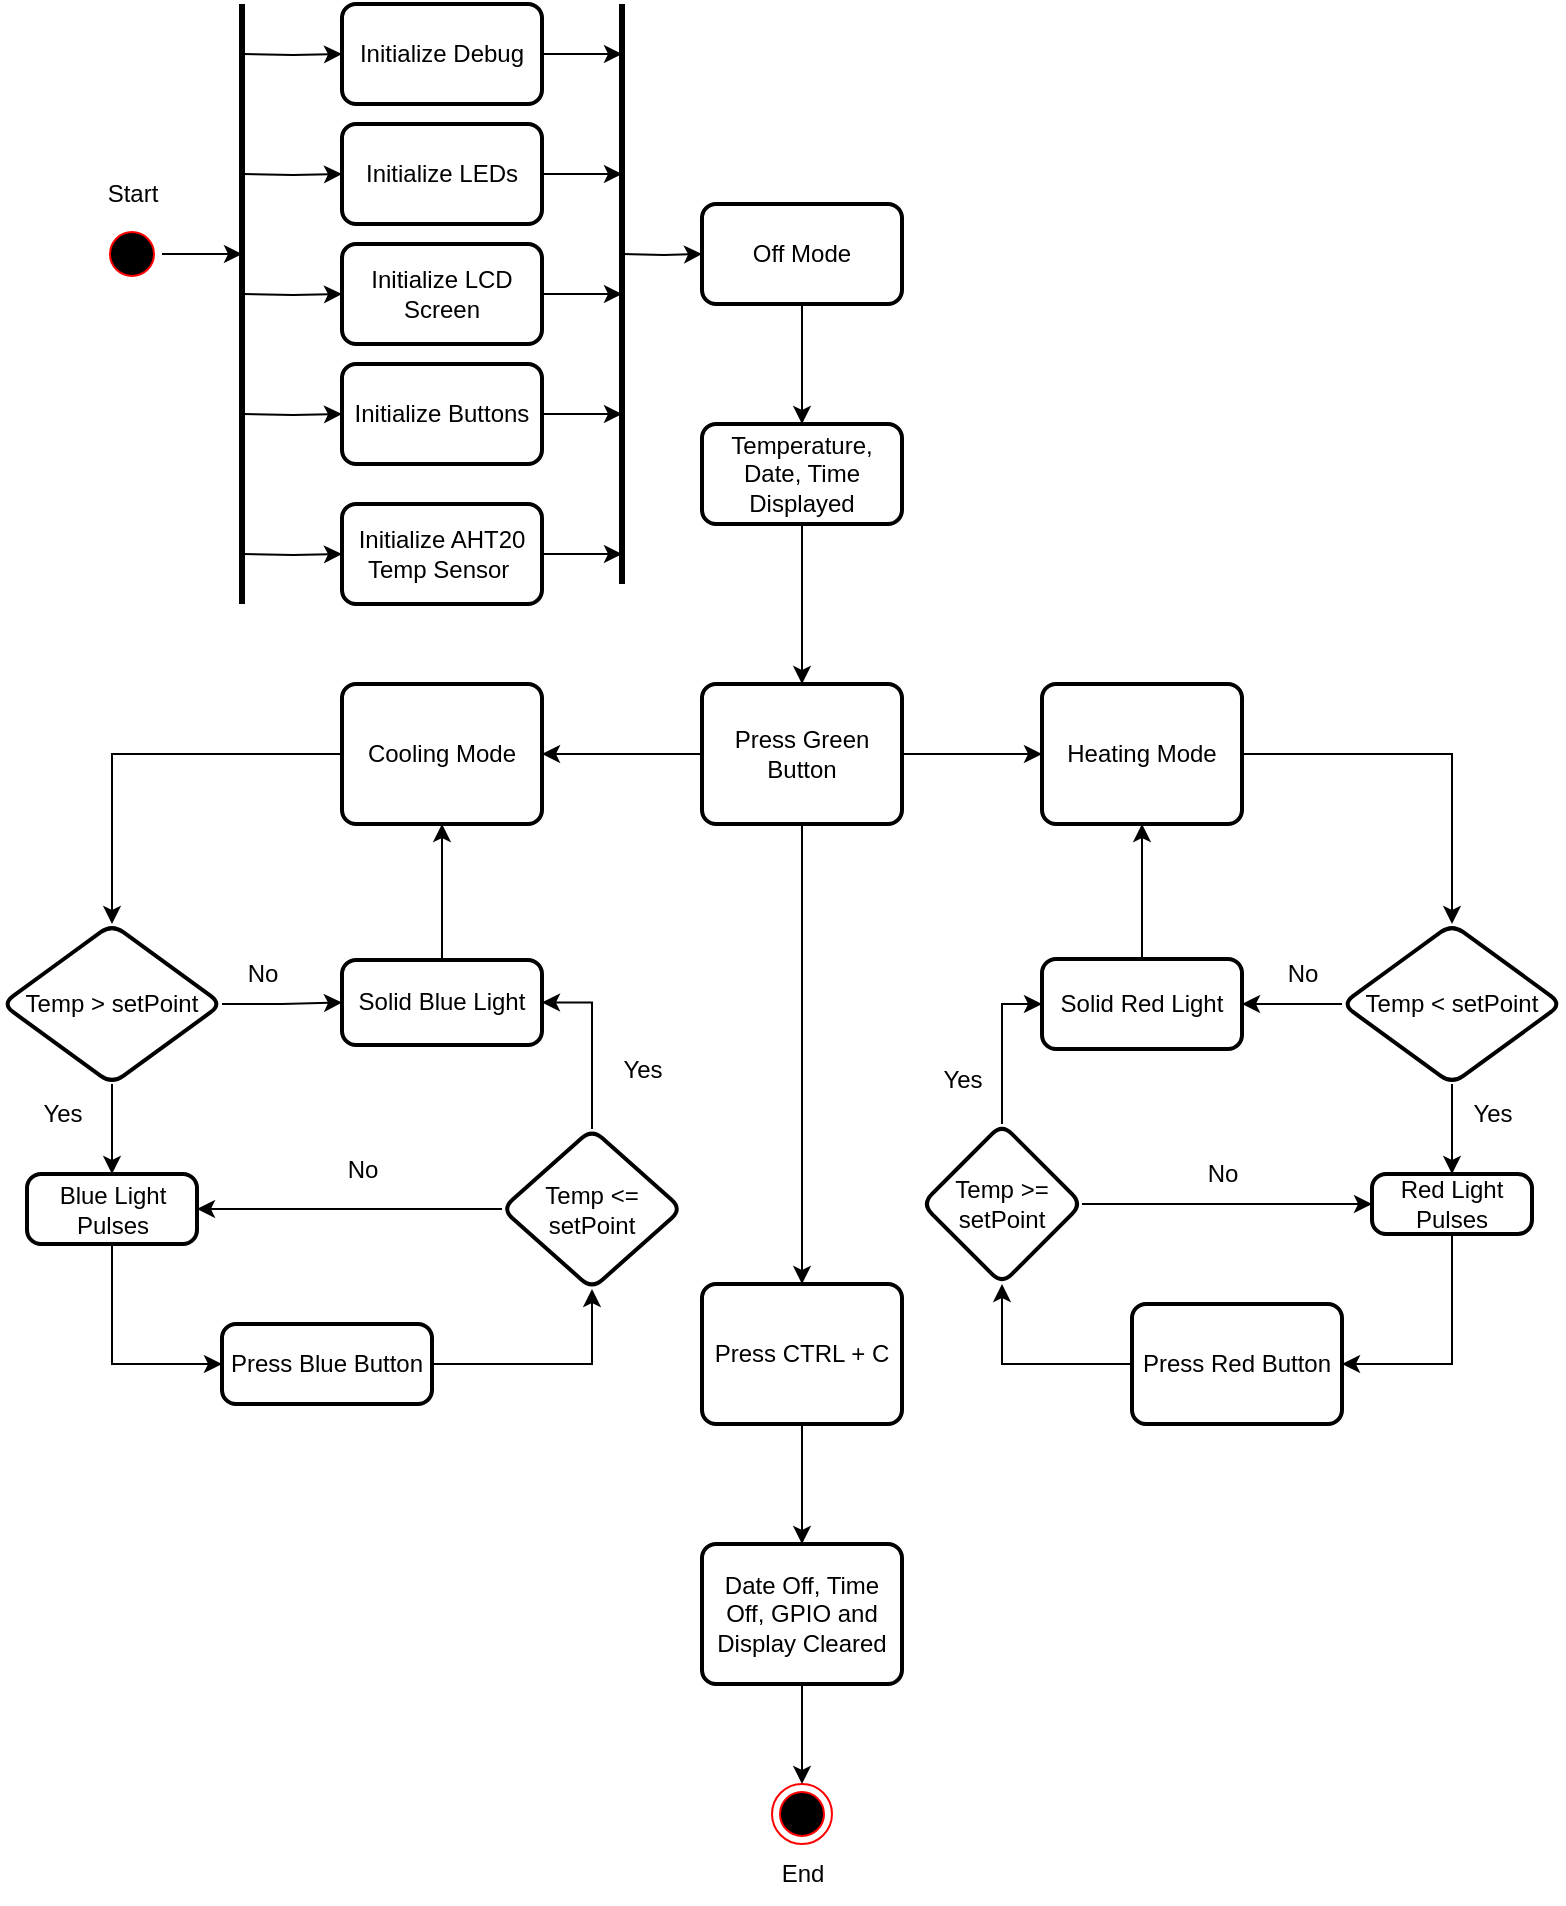 <mxfile version="26.2.13">
  <diagram name="Page-1" id="fICI4fJiQkUT-mbKf9id">
    <mxGraphModel dx="1491" dy="863" grid="1" gridSize="10" guides="1" tooltips="1" connect="1" arrows="1" fold="1" page="1" pageScale="1" pageWidth="850" pageHeight="1100" math="0" shadow="0">
      <root>
        <mxCell id="0" />
        <mxCell id="1" parent="0" />
        <mxCell id="l8959F-GNtHxCQy_hxnM-6" style="edgeStyle=orthogonalEdgeStyle;rounded=0;orthogonalLoop=1;jettySize=auto;html=1;" edge="1" parent="1" source="HPUV0rNFbqQ9U2Gf1spm-4">
          <mxGeometry relative="1" as="geometry">
            <mxPoint x="150" y="155" as="targetPoint" />
          </mxGeometry>
        </mxCell>
        <mxCell id="HPUV0rNFbqQ9U2Gf1spm-4" value="" style="ellipse;html=1;shape=startState;fillColor=#000000;strokeColor=#ff0000;" parent="1" vertex="1">
          <mxGeometry x="80" y="140" width="30" height="30" as="geometry" />
        </mxCell>
        <mxCell id="l8959F-GNtHxCQy_hxnM-36" style="edgeStyle=orthogonalEdgeStyle;rounded=0;orthogonalLoop=1;jettySize=auto;html=1;" edge="1" parent="1" target="HPUV0rNFbqQ9U2Gf1spm-8">
          <mxGeometry relative="1" as="geometry">
            <mxPoint x="150" y="55" as="sourcePoint" />
          </mxGeometry>
        </mxCell>
        <mxCell id="l8959F-GNtHxCQy_hxnM-41" style="edgeStyle=orthogonalEdgeStyle;rounded=0;orthogonalLoop=1;jettySize=auto;html=1;" edge="1" parent="1" source="HPUV0rNFbqQ9U2Gf1spm-8">
          <mxGeometry relative="1" as="geometry">
            <mxPoint x="340" y="55" as="targetPoint" />
          </mxGeometry>
        </mxCell>
        <mxCell id="HPUV0rNFbqQ9U2Gf1spm-8" value="Initialize Debug" style="rounded=1;whiteSpace=wrap;html=1;absoluteArcSize=1;arcSize=14;strokeWidth=2;" parent="1" vertex="1">
          <mxGeometry x="200" y="30" width="100" height="50" as="geometry" />
        </mxCell>
        <mxCell id="HPUV0rNFbqQ9U2Gf1spm-40" value="" style="ellipse;html=1;shape=endState;fillColor=#000000;strokeColor=#ff0000;" parent="1" vertex="1">
          <mxGeometry x="415" y="920" width="30" height="30" as="geometry" />
        </mxCell>
        <mxCell id="HPUV0rNFbqQ9U2Gf1spm-42" value="End" style="text;html=1;align=center;verticalAlign=middle;resizable=0;points=[];autosize=1;strokeColor=none;fillColor=none;" parent="1" vertex="1">
          <mxGeometry x="410" y="950" width="40" height="30" as="geometry" />
        </mxCell>
        <mxCell id="HPUV0rNFbqQ9U2Gf1spm-43" value="Start" style="text;html=1;align=center;verticalAlign=middle;resizable=0;points=[];autosize=1;strokeColor=none;fillColor=none;" parent="1" vertex="1">
          <mxGeometry x="70" y="110" width="50" height="30" as="geometry" />
        </mxCell>
        <mxCell id="l8959F-GNtHxCQy_hxnM-37" style="edgeStyle=orthogonalEdgeStyle;rounded=0;orthogonalLoop=1;jettySize=auto;html=1;" edge="1" parent="1" target="l8959F-GNtHxCQy_hxnM-1">
          <mxGeometry relative="1" as="geometry">
            <mxPoint x="150" y="115" as="sourcePoint" />
          </mxGeometry>
        </mxCell>
        <mxCell id="l8959F-GNtHxCQy_hxnM-42" style="edgeStyle=orthogonalEdgeStyle;rounded=0;orthogonalLoop=1;jettySize=auto;html=1;" edge="1" parent="1" source="l8959F-GNtHxCQy_hxnM-1">
          <mxGeometry relative="1" as="geometry">
            <mxPoint x="340" y="115" as="targetPoint" />
          </mxGeometry>
        </mxCell>
        <mxCell id="l8959F-GNtHxCQy_hxnM-1" value="Initialize LEDs" style="rounded=1;whiteSpace=wrap;html=1;absoluteArcSize=1;arcSize=14;strokeWidth=2;" vertex="1" parent="1">
          <mxGeometry x="200" y="90" width="100" height="50" as="geometry" />
        </mxCell>
        <mxCell id="l8959F-GNtHxCQy_hxnM-38" style="edgeStyle=orthogonalEdgeStyle;rounded=0;orthogonalLoop=1;jettySize=auto;html=1;exitX=0;exitY=0.5;exitDx=0;exitDy=0;entryX=0;entryY=0.5;entryDx=0;entryDy=0;" edge="1" parent="1" target="l8959F-GNtHxCQy_hxnM-2">
          <mxGeometry relative="1" as="geometry">
            <mxPoint x="150" y="175" as="sourcePoint" />
          </mxGeometry>
        </mxCell>
        <mxCell id="l8959F-GNtHxCQy_hxnM-43" style="edgeStyle=orthogonalEdgeStyle;rounded=0;orthogonalLoop=1;jettySize=auto;html=1;" edge="1" parent="1" source="l8959F-GNtHxCQy_hxnM-2">
          <mxGeometry relative="1" as="geometry">
            <mxPoint x="340" y="175" as="targetPoint" />
          </mxGeometry>
        </mxCell>
        <mxCell id="l8959F-GNtHxCQy_hxnM-2" value="Initialize LCD Screen" style="rounded=1;whiteSpace=wrap;html=1;absoluteArcSize=1;arcSize=14;strokeWidth=2;" vertex="1" parent="1">
          <mxGeometry x="200" y="150" width="100" height="50" as="geometry" />
        </mxCell>
        <mxCell id="l8959F-GNtHxCQy_hxnM-39" style="edgeStyle=orthogonalEdgeStyle;rounded=0;orthogonalLoop=1;jettySize=auto;html=1;" edge="1" parent="1" target="l8959F-GNtHxCQy_hxnM-3">
          <mxGeometry relative="1" as="geometry">
            <mxPoint x="150" y="235" as="sourcePoint" />
          </mxGeometry>
        </mxCell>
        <mxCell id="l8959F-GNtHxCQy_hxnM-44" style="edgeStyle=orthogonalEdgeStyle;rounded=0;orthogonalLoop=1;jettySize=auto;html=1;" edge="1" parent="1" source="l8959F-GNtHxCQy_hxnM-3">
          <mxGeometry relative="1" as="geometry">
            <mxPoint x="340" y="235" as="targetPoint" />
          </mxGeometry>
        </mxCell>
        <mxCell id="l8959F-GNtHxCQy_hxnM-3" value="Initialize Buttons" style="rounded=1;whiteSpace=wrap;html=1;absoluteArcSize=1;arcSize=14;strokeWidth=2;" vertex="1" parent="1">
          <mxGeometry x="200" y="210" width="100" height="50" as="geometry" />
        </mxCell>
        <mxCell id="l8959F-GNtHxCQy_hxnM-4" value="" style="endArrow=none;html=1;rounded=0;strokeWidth=3;" edge="1" parent="1">
          <mxGeometry width="50" height="50" relative="1" as="geometry">
            <mxPoint x="150" y="330" as="sourcePoint" />
            <mxPoint x="150" y="30" as="targetPoint" />
          </mxGeometry>
        </mxCell>
        <mxCell id="l8959F-GNtHxCQy_hxnM-21" style="edgeStyle=orthogonalEdgeStyle;rounded=0;orthogonalLoop=1;jettySize=auto;html=1;" edge="1" parent="1" target="l8959F-GNtHxCQy_hxnM-12">
          <mxGeometry relative="1" as="geometry">
            <mxPoint x="340" y="155" as="sourcePoint" />
          </mxGeometry>
        </mxCell>
        <mxCell id="l8959F-GNtHxCQy_hxnM-111" value="" style="edgeStyle=orthogonalEdgeStyle;rounded=0;orthogonalLoop=1;jettySize=auto;html=1;" edge="1" parent="1" source="l8959F-GNtHxCQy_hxnM-12" target="l8959F-GNtHxCQy_hxnM-110">
          <mxGeometry relative="1" as="geometry" />
        </mxCell>
        <mxCell id="l8959F-GNtHxCQy_hxnM-12" value="Off Mode" style="rounded=1;whiteSpace=wrap;html=1;absoluteArcSize=1;arcSize=14;strokeWidth=2;" vertex="1" parent="1">
          <mxGeometry x="380" y="130" width="100" height="50" as="geometry" />
        </mxCell>
        <mxCell id="l8959F-GNtHxCQy_hxnM-20" value="" style="endArrow=none;html=1;rounded=0;strokeWidth=3;" edge="1" parent="1">
          <mxGeometry width="50" height="50" relative="1" as="geometry">
            <mxPoint x="340" y="320" as="sourcePoint" />
            <mxPoint x="340" y="30" as="targetPoint" />
          </mxGeometry>
        </mxCell>
        <mxCell id="l8959F-GNtHxCQy_hxnM-30" value="" style="edgeStyle=orthogonalEdgeStyle;rounded=0;orthogonalLoop=1;jettySize=auto;html=1;entryX=0;entryY=0.5;entryDx=0;entryDy=0;" edge="1" parent="1" source="l8959F-GNtHxCQy_hxnM-26" target="l8959F-GNtHxCQy_hxnM-29">
          <mxGeometry relative="1" as="geometry">
            <Array as="points" />
          </mxGeometry>
        </mxCell>
        <mxCell id="l8959F-GNtHxCQy_hxnM-83" value="" style="edgeStyle=orthogonalEdgeStyle;rounded=0;orthogonalLoop=1;jettySize=auto;html=1;" edge="1" parent="1" source="l8959F-GNtHxCQy_hxnM-26" target="l8959F-GNtHxCQy_hxnM-82">
          <mxGeometry relative="1" as="geometry" />
        </mxCell>
        <mxCell id="l8959F-GNtHxCQy_hxnM-106" value="" style="edgeStyle=orthogonalEdgeStyle;rounded=0;orthogonalLoop=1;jettySize=auto;html=1;" edge="1" parent="1" source="l8959F-GNtHxCQy_hxnM-26" target="l8959F-GNtHxCQy_hxnM-105">
          <mxGeometry relative="1" as="geometry" />
        </mxCell>
        <mxCell id="l8959F-GNtHxCQy_hxnM-26" value="Press Green Button" style="rounded=1;whiteSpace=wrap;html=1;absoluteArcSize=1;arcSize=14;strokeWidth=2;" vertex="1" parent="1">
          <mxGeometry x="380" y="370" width="100" height="70" as="geometry" />
        </mxCell>
        <mxCell id="l8959F-GNtHxCQy_hxnM-47" value="" style="edgeStyle=orthogonalEdgeStyle;rounded=0;orthogonalLoop=1;jettySize=auto;html=1;" edge="1" parent="1" source="l8959F-GNtHxCQy_hxnM-29" target="l8959F-GNtHxCQy_hxnM-46">
          <mxGeometry relative="1" as="geometry" />
        </mxCell>
        <mxCell id="l8959F-GNtHxCQy_hxnM-29" value="Heating Mode" style="rounded=1;whiteSpace=wrap;html=1;absoluteArcSize=1;arcSize=14;strokeWidth=2;" vertex="1" parent="1">
          <mxGeometry x="550" y="370" width="100" height="70" as="geometry" />
        </mxCell>
        <mxCell id="l8959F-GNtHxCQy_hxnM-40" style="edgeStyle=orthogonalEdgeStyle;rounded=0;orthogonalLoop=1;jettySize=auto;html=1;" edge="1" parent="1" target="l8959F-GNtHxCQy_hxnM-34">
          <mxGeometry relative="1" as="geometry">
            <mxPoint x="150" y="305" as="sourcePoint" />
          </mxGeometry>
        </mxCell>
        <mxCell id="l8959F-GNtHxCQy_hxnM-45" style="edgeStyle=orthogonalEdgeStyle;rounded=0;orthogonalLoop=1;jettySize=auto;html=1;" edge="1" parent="1" source="l8959F-GNtHxCQy_hxnM-34">
          <mxGeometry relative="1" as="geometry">
            <mxPoint x="340" y="305" as="targetPoint" />
          </mxGeometry>
        </mxCell>
        <mxCell id="l8959F-GNtHxCQy_hxnM-34" value="Initialize AHT20 Temp Sensor&amp;nbsp;" style="rounded=1;whiteSpace=wrap;html=1;absoluteArcSize=1;arcSize=14;strokeWidth=2;" vertex="1" parent="1">
          <mxGeometry x="200" y="280" width="100" height="50" as="geometry" />
        </mxCell>
        <mxCell id="l8959F-GNtHxCQy_hxnM-49" value="" style="edgeStyle=orthogonalEdgeStyle;rounded=0;orthogonalLoop=1;jettySize=auto;html=1;" edge="1" parent="1" source="l8959F-GNtHxCQy_hxnM-46" target="l8959F-GNtHxCQy_hxnM-48">
          <mxGeometry relative="1" as="geometry" />
        </mxCell>
        <mxCell id="l8959F-GNtHxCQy_hxnM-52" value="" style="edgeStyle=orthogonalEdgeStyle;rounded=0;orthogonalLoop=1;jettySize=auto;html=1;" edge="1" parent="1" source="l8959F-GNtHxCQy_hxnM-46" target="l8959F-GNtHxCQy_hxnM-51">
          <mxGeometry relative="1" as="geometry" />
        </mxCell>
        <mxCell id="l8959F-GNtHxCQy_hxnM-46" value="Temp &amp;lt;&lt;span style=&quot;background-color: transparent; color: light-dark(rgb(0, 0, 0), rgb(255, 255, 255));&quot;&gt;&amp;nbsp;setPoint&lt;/span&gt;" style="rhombus;whiteSpace=wrap;html=1;rounded=1;absoluteArcSize=1;arcSize=14;strokeWidth=2;" vertex="1" parent="1">
          <mxGeometry x="700" y="490" width="110" height="80" as="geometry" />
        </mxCell>
        <mxCell id="l8959F-GNtHxCQy_hxnM-71" style="edgeStyle=orthogonalEdgeStyle;rounded=0;orthogonalLoop=1;jettySize=auto;html=1;entryX=1;entryY=0.5;entryDx=0;entryDy=0;" edge="1" parent="1" source="l8959F-GNtHxCQy_hxnM-48" target="l8959F-GNtHxCQy_hxnM-59">
          <mxGeometry relative="1" as="geometry">
            <Array as="points">
              <mxPoint x="755" y="710" />
            </Array>
          </mxGeometry>
        </mxCell>
        <mxCell id="l8959F-GNtHxCQy_hxnM-48" value="Red Light Pulses" style="whiteSpace=wrap;html=1;rounded=1;absoluteArcSize=1;arcSize=14;strokeWidth=2;" vertex="1" parent="1">
          <mxGeometry x="715" y="615" width="80" height="30" as="geometry" />
        </mxCell>
        <mxCell id="l8959F-GNtHxCQy_hxnM-50" value="Yes" style="text;html=1;align=center;verticalAlign=middle;resizable=0;points=[];autosize=1;strokeColor=none;fillColor=none;" vertex="1" parent="1">
          <mxGeometry x="755" y="570" width="40" height="30" as="geometry" />
        </mxCell>
        <mxCell id="l8959F-GNtHxCQy_hxnM-61" style="edgeStyle=orthogonalEdgeStyle;rounded=0;orthogonalLoop=1;jettySize=auto;html=1;entryX=0.5;entryY=1;entryDx=0;entryDy=0;" edge="1" parent="1" source="l8959F-GNtHxCQy_hxnM-51" target="l8959F-GNtHxCQy_hxnM-29">
          <mxGeometry relative="1" as="geometry" />
        </mxCell>
        <mxCell id="l8959F-GNtHxCQy_hxnM-51" value="Solid Red Light" style="whiteSpace=wrap;html=1;rounded=1;absoluteArcSize=1;arcSize=14;strokeWidth=2;" vertex="1" parent="1">
          <mxGeometry x="550" y="507.5" width="100" height="45" as="geometry" />
        </mxCell>
        <mxCell id="l8959F-GNtHxCQy_hxnM-53" value="No" style="text;html=1;align=center;verticalAlign=middle;resizable=0;points=[];autosize=1;strokeColor=none;fillColor=none;" vertex="1" parent="1">
          <mxGeometry x="660" y="500" width="40" height="30" as="geometry" />
        </mxCell>
        <mxCell id="l8959F-GNtHxCQy_hxnM-63" value="" style="edgeStyle=orthogonalEdgeStyle;rounded=0;orthogonalLoop=1;jettySize=auto;html=1;" edge="1" parent="1" source="l8959F-GNtHxCQy_hxnM-59" target="l8959F-GNtHxCQy_hxnM-62">
          <mxGeometry relative="1" as="geometry" />
        </mxCell>
        <mxCell id="l8959F-GNtHxCQy_hxnM-59" value="Press Red Button" style="whiteSpace=wrap;html=1;rounded=1;absoluteArcSize=1;arcSize=14;strokeWidth=2;" vertex="1" parent="1">
          <mxGeometry x="595" y="680" width="105" height="60" as="geometry" />
        </mxCell>
        <mxCell id="l8959F-GNtHxCQy_hxnM-64" style="edgeStyle=orthogonalEdgeStyle;rounded=0;orthogonalLoop=1;jettySize=auto;html=1;entryX=0;entryY=0.5;entryDx=0;entryDy=0;" edge="1" parent="1" source="l8959F-GNtHxCQy_hxnM-62" target="l8959F-GNtHxCQy_hxnM-51">
          <mxGeometry relative="1" as="geometry" />
        </mxCell>
        <mxCell id="l8959F-GNtHxCQy_hxnM-72" style="edgeStyle=orthogonalEdgeStyle;rounded=0;orthogonalLoop=1;jettySize=auto;html=1;entryX=0;entryY=0.5;entryDx=0;entryDy=0;" edge="1" parent="1" source="l8959F-GNtHxCQy_hxnM-62" target="l8959F-GNtHxCQy_hxnM-48">
          <mxGeometry relative="1" as="geometry" />
        </mxCell>
        <mxCell id="l8959F-GNtHxCQy_hxnM-62" value="Temp &amp;gt;= setPoint" style="rhombus;whiteSpace=wrap;html=1;rounded=1;absoluteArcSize=1;arcSize=14;strokeWidth=2;" vertex="1" parent="1">
          <mxGeometry x="490" y="590" width="80" height="80" as="geometry" />
        </mxCell>
        <mxCell id="l8959F-GNtHxCQy_hxnM-73" value="No" style="text;html=1;align=center;verticalAlign=middle;resizable=0;points=[];autosize=1;strokeColor=none;fillColor=none;" vertex="1" parent="1">
          <mxGeometry x="620" y="600" width="40" height="30" as="geometry" />
        </mxCell>
        <mxCell id="l8959F-GNtHxCQy_hxnM-74" value="Yes" style="text;html=1;align=center;verticalAlign=middle;resizable=0;points=[];autosize=1;strokeColor=none;fillColor=none;" vertex="1" parent="1">
          <mxGeometry x="490" y="552.5" width="40" height="30" as="geometry" />
        </mxCell>
        <mxCell id="l8959F-GNtHxCQy_hxnM-85" value="" style="edgeStyle=orthogonalEdgeStyle;rounded=0;orthogonalLoop=1;jettySize=auto;html=1;" edge="1" parent="1" source="l8959F-GNtHxCQy_hxnM-82" target="l8959F-GNtHxCQy_hxnM-84">
          <mxGeometry relative="1" as="geometry" />
        </mxCell>
        <mxCell id="l8959F-GNtHxCQy_hxnM-82" value="Cooling Mode" style="rounded=1;whiteSpace=wrap;html=1;absoluteArcSize=1;arcSize=14;strokeWidth=2;" vertex="1" parent="1">
          <mxGeometry x="200" y="370" width="100" height="70" as="geometry" />
        </mxCell>
        <mxCell id="l8959F-GNtHxCQy_hxnM-87" value="" style="edgeStyle=orthogonalEdgeStyle;rounded=0;orthogonalLoop=1;jettySize=auto;html=1;" edge="1" parent="1" source="l8959F-GNtHxCQy_hxnM-84" target="l8959F-GNtHxCQy_hxnM-86">
          <mxGeometry relative="1" as="geometry" />
        </mxCell>
        <mxCell id="l8959F-GNtHxCQy_hxnM-94" style="edgeStyle=orthogonalEdgeStyle;rounded=0;orthogonalLoop=1;jettySize=auto;html=1;entryX=0.5;entryY=0;entryDx=0;entryDy=0;" edge="1" parent="1" source="l8959F-GNtHxCQy_hxnM-84" target="l8959F-GNtHxCQy_hxnM-90">
          <mxGeometry relative="1" as="geometry" />
        </mxCell>
        <mxCell id="l8959F-GNtHxCQy_hxnM-84" value="Temp &amp;gt; setPoint" style="rhombus;whiteSpace=wrap;html=1;rounded=1;absoluteArcSize=1;arcSize=14;strokeWidth=2;" vertex="1" parent="1">
          <mxGeometry x="30" y="490" width="110" height="80" as="geometry" />
        </mxCell>
        <mxCell id="l8959F-GNtHxCQy_hxnM-89" style="edgeStyle=orthogonalEdgeStyle;rounded=0;orthogonalLoop=1;jettySize=auto;html=1;entryX=0.5;entryY=1;entryDx=0;entryDy=0;" edge="1" parent="1" source="l8959F-GNtHxCQy_hxnM-86" target="l8959F-GNtHxCQy_hxnM-82">
          <mxGeometry relative="1" as="geometry" />
        </mxCell>
        <mxCell id="l8959F-GNtHxCQy_hxnM-86" value="Solid Blue Light" style="whiteSpace=wrap;html=1;rounded=1;absoluteArcSize=1;arcSize=14;strokeWidth=2;" vertex="1" parent="1">
          <mxGeometry x="200" y="508" width="100" height="42.5" as="geometry" />
        </mxCell>
        <mxCell id="l8959F-GNtHxCQy_hxnM-88" value="No" style="text;html=1;align=center;verticalAlign=middle;resizable=0;points=[];autosize=1;strokeColor=none;fillColor=none;" vertex="1" parent="1">
          <mxGeometry x="140" y="500" width="40" height="30" as="geometry" />
        </mxCell>
        <mxCell id="l8959F-GNtHxCQy_hxnM-97" value="" style="edgeStyle=orthogonalEdgeStyle;rounded=0;orthogonalLoop=1;jettySize=auto;html=1;" edge="1" parent="1" source="l8959F-GNtHxCQy_hxnM-90" target="l8959F-GNtHxCQy_hxnM-96">
          <mxGeometry relative="1" as="geometry">
            <Array as="points">
              <mxPoint x="85" y="710" />
            </Array>
          </mxGeometry>
        </mxCell>
        <mxCell id="l8959F-GNtHxCQy_hxnM-90" value="Blue Light Pulses" style="whiteSpace=wrap;html=1;rounded=1;absoluteArcSize=1;arcSize=14;strokeWidth=2;" vertex="1" parent="1">
          <mxGeometry x="42.5" y="615" width="85" height="35" as="geometry" />
        </mxCell>
        <mxCell id="l8959F-GNtHxCQy_hxnM-95" value="Yes" style="text;html=1;align=center;verticalAlign=middle;resizable=0;points=[];autosize=1;strokeColor=none;fillColor=none;" vertex="1" parent="1">
          <mxGeometry x="40" y="570" width="40" height="30" as="geometry" />
        </mxCell>
        <mxCell id="l8959F-GNtHxCQy_hxnM-99" value="" style="edgeStyle=orthogonalEdgeStyle;rounded=0;orthogonalLoop=1;jettySize=auto;html=1;" edge="1" parent="1" source="l8959F-GNtHxCQy_hxnM-96" target="l8959F-GNtHxCQy_hxnM-98">
          <mxGeometry relative="1" as="geometry" />
        </mxCell>
        <mxCell id="l8959F-GNtHxCQy_hxnM-96" value="Press Blue Button" style="whiteSpace=wrap;html=1;rounded=1;absoluteArcSize=1;arcSize=14;strokeWidth=2;" vertex="1" parent="1">
          <mxGeometry x="140" y="690" width="105" height="40" as="geometry" />
        </mxCell>
        <mxCell id="l8959F-GNtHxCQy_hxnM-100" style="edgeStyle=orthogonalEdgeStyle;rounded=0;orthogonalLoop=1;jettySize=auto;html=1;entryX=1;entryY=0.5;entryDx=0;entryDy=0;" edge="1" parent="1" source="l8959F-GNtHxCQy_hxnM-98" target="l8959F-GNtHxCQy_hxnM-86">
          <mxGeometry relative="1" as="geometry" />
        </mxCell>
        <mxCell id="l8959F-GNtHxCQy_hxnM-101" style="edgeStyle=orthogonalEdgeStyle;rounded=0;orthogonalLoop=1;jettySize=auto;html=1;entryX=1;entryY=0.5;entryDx=0;entryDy=0;" edge="1" parent="1" source="l8959F-GNtHxCQy_hxnM-98" target="l8959F-GNtHxCQy_hxnM-90">
          <mxGeometry relative="1" as="geometry" />
        </mxCell>
        <mxCell id="l8959F-GNtHxCQy_hxnM-98" value="Temp &amp;lt;= setPoint" style="rhombus;whiteSpace=wrap;html=1;rounded=1;absoluteArcSize=1;arcSize=14;strokeWidth=2;" vertex="1" parent="1">
          <mxGeometry x="280" y="592.5" width="90" height="80" as="geometry" />
        </mxCell>
        <mxCell id="l8959F-GNtHxCQy_hxnM-102" value="Yes" style="text;html=1;align=center;verticalAlign=middle;resizable=0;points=[];autosize=1;strokeColor=none;fillColor=none;" vertex="1" parent="1">
          <mxGeometry x="330" y="548" width="40" height="30" as="geometry" />
        </mxCell>
        <mxCell id="l8959F-GNtHxCQy_hxnM-103" value="No" style="text;html=1;align=center;verticalAlign=middle;resizable=0;points=[];autosize=1;strokeColor=none;fillColor=none;" vertex="1" parent="1">
          <mxGeometry x="190" y="598" width="40" height="30" as="geometry" />
        </mxCell>
        <mxCell id="l8959F-GNtHxCQy_hxnM-114" value="" style="edgeStyle=orthogonalEdgeStyle;rounded=0;orthogonalLoop=1;jettySize=auto;html=1;" edge="1" parent="1" source="l8959F-GNtHxCQy_hxnM-105" target="l8959F-GNtHxCQy_hxnM-113">
          <mxGeometry relative="1" as="geometry" />
        </mxCell>
        <mxCell id="l8959F-GNtHxCQy_hxnM-105" value="Press CTRL + C" style="rounded=1;whiteSpace=wrap;html=1;absoluteArcSize=1;arcSize=14;strokeWidth=2;" vertex="1" parent="1">
          <mxGeometry x="380" y="670" width="100" height="70" as="geometry" />
        </mxCell>
        <mxCell id="l8959F-GNtHxCQy_hxnM-112" style="edgeStyle=orthogonalEdgeStyle;rounded=0;orthogonalLoop=1;jettySize=auto;html=1;entryX=0.5;entryY=0;entryDx=0;entryDy=0;" edge="1" parent="1" source="l8959F-GNtHxCQy_hxnM-110" target="l8959F-GNtHxCQy_hxnM-26">
          <mxGeometry relative="1" as="geometry" />
        </mxCell>
        <mxCell id="l8959F-GNtHxCQy_hxnM-110" value="Temperature, Date, Time Displayed" style="rounded=1;whiteSpace=wrap;html=1;absoluteArcSize=1;arcSize=14;strokeWidth=2;" vertex="1" parent="1">
          <mxGeometry x="380" y="240" width="100" height="50" as="geometry" />
        </mxCell>
        <mxCell id="l8959F-GNtHxCQy_hxnM-115" style="edgeStyle=orthogonalEdgeStyle;rounded=0;orthogonalLoop=1;jettySize=auto;html=1;entryX=0.5;entryY=0;entryDx=0;entryDy=0;" edge="1" parent="1" source="l8959F-GNtHxCQy_hxnM-113" target="HPUV0rNFbqQ9U2Gf1spm-40">
          <mxGeometry relative="1" as="geometry" />
        </mxCell>
        <mxCell id="l8959F-GNtHxCQy_hxnM-113" value="Date Off, Time Off, GPIO and Display Cleared" style="rounded=1;whiteSpace=wrap;html=1;absoluteArcSize=1;arcSize=14;strokeWidth=2;" vertex="1" parent="1">
          <mxGeometry x="380" y="800" width="100" height="70" as="geometry" />
        </mxCell>
      </root>
    </mxGraphModel>
  </diagram>
</mxfile>
